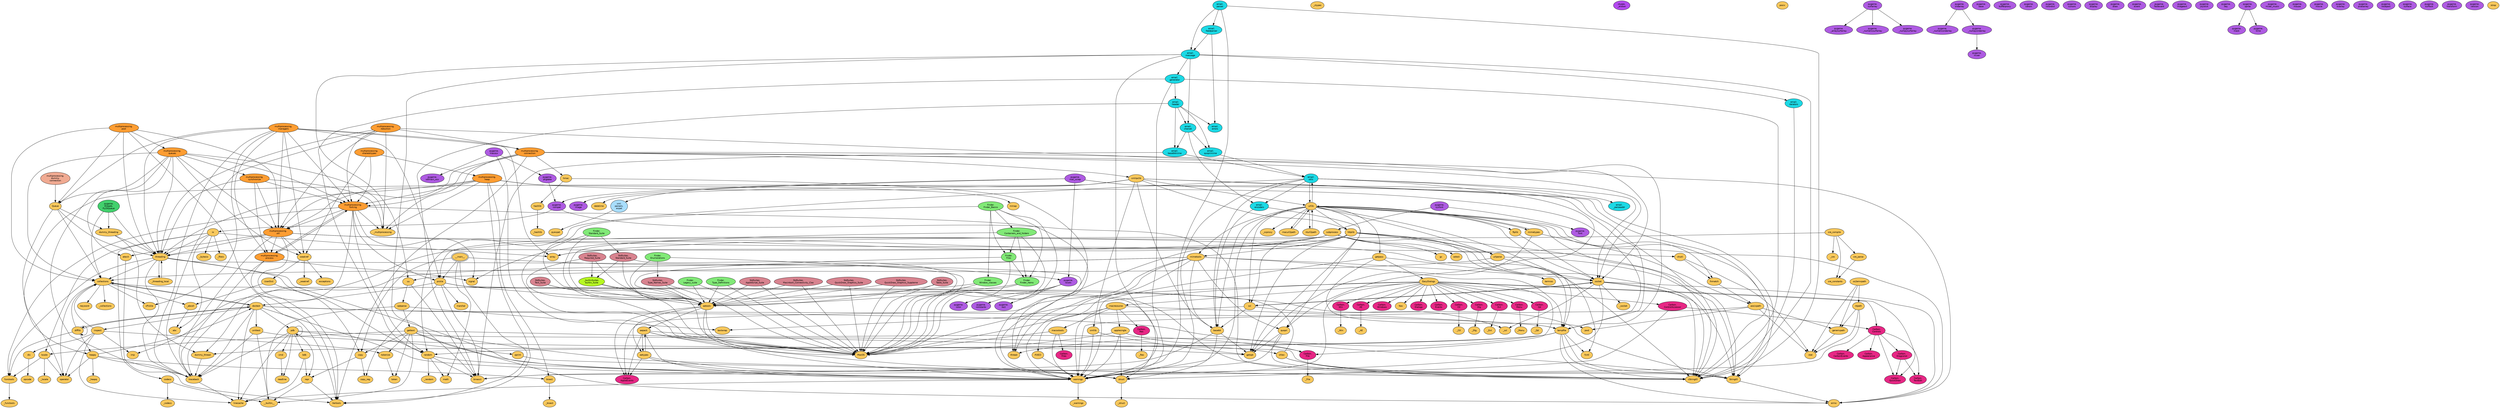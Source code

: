 digraph G {
ranksep=1.0;
node [style=filled,fontname=Helvetica,fontsize=10];
Carbon_AE -> _AE [weight=4];
Carbon_AE [label="Carbon\.\nAE",fillcolor="#e72785"];
Carbon_Appearance [label="Carbon\.\nAppearance",fillcolor="#e72785"];
Carbon_AppleEvents [label="Carbon\.\nAppleEvents",fillcolor="#e72785"];
Carbon_CarbonEvents [label="Carbon\.\nCarbonEvents",fillcolor="#e72785"];
Carbon_ControlAccessor -> Carbon_Controls;
Carbon_ControlAccessor -> struct;
Carbon_ControlAccessor [label="Carbon\.\nControlAccessor",fillcolor="#e72785"];
Carbon_Controls -> Carbon_Appearance;
Carbon_Controls -> Carbon_CarbonEvents;
Carbon_Controls -> Carbon_Dragconst;
Carbon_Controls -> Carbon_QuickDraw;
Carbon_Controls -> Carbon_TextEdit;
Carbon_Controls [label="Carbon\.\nControls",fillcolor="#e72785"];
Carbon_Ctl -> _Ctl [weight=4];
Carbon_Ctl [label="Carbon\.\nCtl",fillcolor="#e72785"];
Carbon_Dialogs [label="Carbon\.\nDialogs",fillcolor="#e72785"];
Carbon_Dlg -> _Dlg [weight=4];
Carbon_Dlg [label="Carbon\.\nDlg",fillcolor="#e72785"];
Carbon_Dragconst -> Carbon_QuickDraw;
Carbon_Dragconst -> Carbon_TextEdit;
Carbon_Dragconst [label="Carbon\.\nDragconst",fillcolor="#e72785"];
Carbon_Events [label="Carbon\.\nEvents",fillcolor="#e72785"];
Carbon_Evt -> _Evt [weight=4];
Carbon_Evt [label="Carbon\.\nEvt",fillcolor="#e72785"];
Carbon_File -> _File [weight=4];
Carbon_File [label="Carbon\.\nFile",fillcolor="#e72785"];
Carbon_Files [label="Carbon\.\nFiles",fillcolor="#e72785"];
Carbon_Menu -> _Menu [weight=4];
Carbon_Menu [label="Carbon\.\nMenu",fillcolor="#e72785"];
Carbon_Qd -> _Qd [weight=4];
Carbon_Qd [label="Carbon\.\nQd",fillcolor="#e72785"];
Carbon_QuickDraw [label="Carbon\.\nQuickDraw",fillcolor="#e72785"];
Carbon_Res -> _Res [weight=4];
Carbon_Res [label="Carbon\.\nRes",fillcolor="#e72785"];
Carbon_TextEdit [label="Carbon\.\nTextEdit",fillcolor="#e72785"];
Carbon_Win -> _Win [weight=4];
Carbon_Win [label="Carbon\.\nWin",fillcolor="#e72785"];
Carbon_Windows [label="Carbon\.\nWindows",fillcolor="#e72785"];
EasyDialogs -> Carbon_AE;
EasyDialogs -> Carbon_AppleEvents;
EasyDialogs -> Carbon_ControlAccessor;
EasyDialogs -> Carbon_Controls;
EasyDialogs -> Carbon_Ctl;
EasyDialogs -> Carbon_Dialogs;
EasyDialogs -> Carbon_Dlg;
EasyDialogs -> Carbon_Events;
EasyDialogs -> Carbon_Evt;
EasyDialogs -> Carbon_File;
EasyDialogs -> Carbon_Menu;
EasyDialogs -> Carbon_Qd;
EasyDialogs -> Carbon_QuickDraw;
EasyDialogs -> Carbon_Win;
EasyDialogs -> Carbon_Windows;
EasyDialogs -> MacOS;
EasyDialogs -> Nav;
EasyDialogs -> macresource;
EasyDialogs -> warnings;
EasyDialogs [label="EasyDialogs",fillcolor="#f8c85c"];
Finder_Containers_and_folders -> Finder_Files;
Finder_Containers_and_folders -> Finder_Finder_items;
Finder_Containers_and_folders -> MacOS;
Finder_Containers_and_folders -> aetools;
Finder_Containers_and_folders [label="Finder\.\nContainers_and_folders",fillcolor="#81e977"];
Finder_Enumerations -> MacOS;
Finder_Enumerations -> StdSuites_Type_Names_Suite;
Finder_Enumerations -> aetools;
Finder_Enumerations [label="Finder\.\nEnumerations",fillcolor="#81e977"];
Finder_Files -> Finder_Finder_items;
Finder_Files -> MacOS;
Finder_Files -> aetools;
Finder_Files [label="Finder\.\nFiles",fillcolor="#81e977"];
Finder_Finder_Basics -> Finder_Containers_and_folders;
Finder_Finder_Basics -> Finder_Files;
Finder_Finder_Basics -> Finder_Finder_items;
Finder_Finder_Basics -> Finder_Window_classes;
Finder_Finder_Basics -> MacOS;
Finder_Finder_Basics -> aetools;
Finder_Finder_Basics [label="Finder\.\nFinder_Basics",fillcolor="#81e977"];
Finder_Finder_items -> MacOS;
Finder_Finder_items -> aetools;
Finder_Finder_items [label="Finder\.\nFinder_items",fillcolor="#81e977"];
Finder_Legacy_suite -> MacOS;
Finder_Legacy_suite -> aetools;
Finder_Legacy_suite [label="Finder\.\nLegacy_suite",fillcolor="#81e977"];
Finder_Standard_Suite -> MacOS;
Finder_Standard_Suite -> StdSuites_Standard_Suite;
Finder_Standard_Suite -> aetools;
Finder_Standard_Suite [label="Finder\.\nStandard_Suite",fillcolor="#81e977"];
Finder_Type_Definitions -> MacOS;
Finder_Type_Definitions -> aetools;
Finder_Type_Definitions [label="Finder\.\nType_Definitions",fillcolor="#81e977"];
Finder_Window_classes -> MacOS;
Finder_Window_classes -> aetools;
Finder_Window_classes [label="Finder\.\nWindow_classes",fillcolor="#81e977"];
MacOS [label="MacOS",fillcolor="#f8c85c"];
Nav [label="Nav",fillcolor="#f8c85c"];
Queue -> collections;
Queue -> dummy_threading;
Queue -> heapq;
Queue -> threading;
Queue [label="Queue",fillcolor="#f8c85c"];
StdSuites_AppleScript_Suite -> MacOS;
StdSuites_AppleScript_Suite -> aetools;
StdSuites_AppleScript_Suite [label="StdSuites\.\nAppleScript_Suite",fillcolor="#d8838f"];
StdSuites_Macintosh_Connectivity_Clas -> MacOS;
StdSuites_Macintosh_Connectivity_Clas -> aetools;
StdSuites_Macintosh_Connectivity_Clas [label="StdSuites\.\nMacintosh_Connectivity_Clas",fillcolor="#d8838f"];
StdSuites_QuickDraw_Graphics_Suite -> MacOS;
StdSuites_QuickDraw_Graphics_Suite -> aetools;
StdSuites_QuickDraw_Graphics_Suite [label="StdSuites\.\nQuickDraw_Graphics_Suite",fillcolor="#d8838f"];
StdSuites_QuickDraw_Graphics_Suppleme -> MacOS;
StdSuites_QuickDraw_Graphics_Suppleme -> aetools;
StdSuites_QuickDraw_Graphics_Suppleme [label="StdSuites\.\nQuickDraw_Graphics_Suppleme",fillcolor="#d8838f"];
StdSuites_Required_Suite -> MacOS;
StdSuites_Required_Suite -> _builtinSuites_builtin_Suite;
StdSuites_Required_Suite -> aetools;
StdSuites_Required_Suite [label="StdSuites\.\nRequired_Suite",fillcolor="#d8838f"];
StdSuites_Standard_Suite -> MacOS;
StdSuites_Standard_Suite -> _builtinSuites_builtin_Suite;
StdSuites_Standard_Suite -> aetools;
StdSuites_Standard_Suite [label="StdSuites\.\nStandard_Suite",fillcolor="#d8838f"];
StdSuites_Table_Suite -> MacOS;
StdSuites_Table_Suite -> aetools;
StdSuites_Table_Suite [label="StdSuites\.\nTable_Suite",fillcolor="#d8838f"];
StdSuites_Text_Suite -> MacOS;
StdSuites_Text_Suite -> aetools;
StdSuites_Text_Suite [label="StdSuites\.\nText_Suite",fillcolor="#d8838f"];
StdSuites_Type_Names_Suite -> MacOS;
StdSuites_Type_Names_Suite -> aetools;
StdSuites_Type_Names_Suite [label="StdSuites\.\nType_Names_Suite",fillcolor="#d8838f"];
StringIO -> errno;
StringIO [label="StringIO",fillcolor="#f8c85c"];
UserDict -> _abcoll [weight=4];
UserDict -> copy;
UserDict [label="UserDict",fillcolor="#f8c85c"];
_AE [label="_AE",fillcolor="#f8c85c"];
_Ctl [label="_Ctl",fillcolor="#f8c85c"];
_Dlg [label="_Dlg",fillcolor="#f8c85c"];
_Evt [label="_Evt",fillcolor="#f8c85c"];
_File [label="_File",fillcolor="#f8c85c"];
_Menu [label="_Menu",fillcolor="#f8c85c"];
_Qd [label="_Qd",fillcolor="#f8c85c"];
_Res [label="_Res",fillcolor="#f8c85c"];
_Win [label="_Win",fillcolor="#f8c85c"];
__builtin__ [label="__builtin__",fillcolor="#f8c85c"];
__main__ -> copy;
__main__ -> itertools;
__main__ -> math;
__main__ -> pickle;
__main__ -> pygame_locals;
__main__ [label="__main__",fillcolor="#f8c85c",peripheries=2];
_abcoll -> abc;
_abcoll [label="_abcoll",fillcolor="#f8c85c"];
_bisect [label="_bisect",fillcolor="#f8c85c"];
_builtinSuites_builtin_Suite -> MacOS;
_builtinSuites_builtin_Suite -> aetools;
_builtinSuites_builtin_Suite [label="_builtinSuites\.\nbuiltin_Suite",fillcolor="#b6f721"];
_bytesio [label="_bytesio",fillcolor="#f8c85c"];
_codecs [label="_codecs",fillcolor="#f8c85c"];
_collections [label="_collections",fillcolor="#f8c85c"];
_ctypes [label="_ctypes",fillcolor="#f8c85c"];
_fileio [label="_fileio",fillcolor="#f8c85c"];
_functools [label="_functools",fillcolor="#f8c85c"];
_hashlib [label="_hashlib",fillcolor="#f8c85c"];
_heapq [label="_heapq",fillcolor="#f8c85c"];
_locale [label="_locale",fillcolor="#f8c85c"];
_multiprocessing [label="_multiprocessing",fillcolor="#f8c85c"];
_random [label="_random",fillcolor="#f8c85c"];
_scproxy [label="_scproxy",fillcolor="#f8c85c"];
_socket [label="_socket",fillcolor="#f8c85c"];
_sre [label="_sre",fillcolor="#f8c85c"];
_ssl [label="_ssl",fillcolor="#f8c85c"];
_struct [label="_struct",fillcolor="#f8c85c"];
_threading_local -> threading;
_threading_local [label="_threading_local",fillcolor="#f8c85c"];
_warnings [label="_warnings",fillcolor="#f8c85c"];
_weakref [label="_weakref",fillcolor="#f8c85c"];
abc [label="abc",fillcolor="#f8c85c"];
aepack -> Carbon_AppleEvents;
aepack -> Carbon_File;
aepack -> MacOS;
aepack -> aetypes;
aepack -> struct;
aepack -> warnings;
aepack [label="aepack",fillcolor="#f8c85c"];
aetools -> Carbon_AppleEvents;
aetools -> MacOS;
aetools -> aepack;
aetools -> aetypes;
aetools -> warnings;
aetools [label="aetools",fillcolor="#f8c85c"];
aetypes -> Carbon_AppleEvents;
aetypes -> aepack;
aetypes -> struct;
aetypes -> warnings;
aetypes [label="aetypes",fillcolor="#f8c85c"];
applesingle -> Carbon_File;
applesingle -> MacOS;
applesingle -> struct;
applesingle -> warnings;
applesingle [label="applesingle",fillcolor="#f8c85c"];
array [label="array",fillcolor="#f8c85c"];
atexit -> traceback;
atexit [label="atexit",fillcolor="#f8c85c"];
base64 -> binascii;
base64 -> getopt;
base64 -> struct;
base64 [label="base64",fillcolor="#f8c85c"];
bdb -> linecache;
bdb -> repr;
bdb [label="bdb",fillcolor="#f8c85c"];
binascii [label="binascii",fillcolor="#f8c85c"];
bisect -> _bisect [weight=4];
bisect [label="bisect",fillcolor="#f8c85c"];
cPickle [label="cPickle",fillcolor="#f8c85c"];
cStringIO [label="cStringIO",fillcolor="#f8c85c"];
cmd -> readline;
cmd [label="cmd",fillcolor="#f8c85c"];
codecs -> __builtin__ [weight=4];
codecs -> _codecs [weight=4];
codecs [label="codecs",fillcolor="#f8c85c"];
collections -> _abcoll [weight=4];
collections -> _collections [weight=4];
collections -> cPickle;
collections -> doctest;
collections -> keyword;
collections -> operator;
collections [label="collections",fillcolor="#f8c85c"];
copy -> copy_reg;
copy -> repr;
copy [label="copy",fillcolor="#f8c85c"];
copy_reg [label="copy_reg",fillcolor="#f8c85c"];
ctypes__endian [label="ctypes\.\n_endian",fillcolor="#b34aef"];
datetime [label="datetime",fillcolor="#f8c85c"];
difflib -> collections;
difflib -> difflib;
difflib -> doctest;
difflib -> functools;
difflib -> heapq;
difflib [label="difflib",fillcolor="#f8c85c"];
dis -> opcode;
dis [label="dis",fillcolor="#f8c85c"];
doctest -> StringIO;
doctest -> collections;
doctest -> difflib;
doctest -> inspect;
doctest -> linecache;
doctest -> pdb;
doctest -> tempfile;
doctest -> traceback;
doctest -> unittest;
doctest -> warnings;
doctest [label="doctest",fillcolor="#f8c85c"];
dummy_thread -> traceback;
dummy_thread [label="dummy_thread",fillcolor="#f8c85c"];
dummy_threading -> dummy_thread;
dummy_threading -> threading;
dummy_threading [label="dummy_threading",fillcolor="#f8c85c"];
email__parseaddr [label="email\.\n_parseaddr",fillcolor="#1cd9e5"];
email_base64mime -> binascii;
email_base64mime -> email_utils;
email_base64mime [label="email\.\nbase64mime",fillcolor="#1cd9e5"];
email_charset -> email_base64mime;
email_charset -> email_encoders;
email_charset -> email_quoprimime;
email_charset [label="email\.\ncharset",fillcolor="#1cd9e5"];
email_encoders -> base64;
email_encoders -> quopri;
email_encoders [label="email\.\nencoders",fillcolor="#1cd9e5"];
email_errors [label="email\.\nerrors",fillcolor="#1cd9e5"];
email_feedparser -> email_errors;
email_feedparser -> email_message;
email_feedparser [label="email\.\nfeedparser",fillcolor="#1cd9e5"];
email_generator -> cStringIO;
email_generator -> email_header;
email_generator -> random;
email_generator -> warnings;
email_generator [label="email\.\ngenerator",fillcolor="#1cd9e5"];
email_header -> binascii;
email_header -> email_base64mime;
email_header -> email_charset;
email_header -> email_errors;
email_header -> email_quoprimime;
email_header [label="email\.\nheader",fillcolor="#1cd9e5"];
email_iterators -> cStringIO;
email_iterators [label="email\.\niterators",fillcolor="#1cd9e5"];
email_message -> binascii;
email_message -> cStringIO;
email_message -> email_charset;
email_message -> email_generator;
email_message -> email_iterators;
email_message -> uu;
email_message -> warnings;
email_message [label="email\.\nmessage",fillcolor="#1cd9e5"];
email_parser -> cStringIO;
email_parser -> email_feedparser;
email_parser -> email_message;
email_parser -> warnings;
email_parser [label="email\.\nparser",fillcolor="#1cd9e5"];
email_quoprimime -> email_utils;
email_quoprimime [label="email\.\nquoprimime",fillcolor="#1cd9e5"];
email_utils -> base64;
email_utils -> email__parseaddr [weight=4];
email_utils -> email_encoders;
email_utils -> quopri;
email_utils -> random;
email_utils -> socket;
email_utils -> urllib;
email_utils -> warnings;
email_utils [label="email\.\nutils",fillcolor="#1cd9e5"];
errno [label="errno",fillcolor="#f8c85c"];
exceptions [label="exceptions",fillcolor="#f8c85c"];
fcntl [label="fcntl",fillcolor="#f8c85c"];
fnmatch -> posixpath;
fnmatch [label="fnmatch",fillcolor="#f8c85c"];
ftplib -> socket;
ftplib [label="ftplib",fillcolor="#f8c85c"];
functools -> _functools [weight=4];
functools [label="functools",fillcolor="#f8c85c"];
gc [label="gc",fillcolor="#f8c85c"];
genericpath -> stat;
genericpath [label="genericpath",fillcolor="#f8c85c"];
getopt [label="getopt",fillcolor="#f8c85c"];
getpass -> EasyDialogs;
getpass -> pwd;
getpass -> termios;
getpass -> warnings;
getpass [label="getpass",fillcolor="#f8c85c"];
gettext -> StringIO;
gettext -> __builtin__ [weight=4];
gettext -> cStringIO;
gettext -> copy;
gettext -> errno;
gettext -> locale;
gettext -> struct;
gettext -> token;
gettext -> tokenize;
gettext [label="gettext",fillcolor="#f8c85c"];
hashlib -> _hashlib [weight=4];
hashlib [label="hashlib",fillcolor="#f8c85c"];
heapq -> _heapq [weight=4];
heapq -> bisect;
heapq -> doctest;
heapq -> itertools;
heapq -> operator;
heapq [label="heapq",fillcolor="#f8c85c"];
hmac -> hashlib;
hmac -> warnings;
hmac [label="hmac",fillcolor="#f8c85c"];
httplib -> StringIO;
httplib -> array;
httplib -> cStringIO;
httplib -> getopt;
httplib -> mimetools;
httplib -> socket;
httplib -> ssl;
httplib -> urlparse;
httplib -> warnings;
httplib [label="httplib",fillcolor="#f8c85c"];
imp [label="imp",fillcolor="#f8c85c"];
inspect -> collections;
inspect -> dis;
inspect -> imp;
inspect -> linecache;
inspect -> operator;
inspect -> tokenize;
inspect [label="inspect",fillcolor="#f8c85c"];
io -> _bytesio [weight=4];
io -> _fileio [weight=4];
io -> abc;
io -> array;
io -> codecs;
io -> locale;
io -> threading;
io [label="io",fillcolor="#f8c85c"];
itertools [label="itertools",fillcolor="#f8c85c"];
keyword [label="keyword",fillcolor="#f8c85c"];
linecache [label="linecache",fillcolor="#f8c85c"];
locale -> _locale [weight=4];
locale -> functools;
locale -> operator;
locale [label="locale",fillcolor="#f8c85c"];
macostools -> Carbon_Files;
macostools -> MacOS;
macostools -> warnings;
macostools [label="macostools",fillcolor="#f8c85c"];
macresource -> Carbon_Res;
macresource -> MacOS;
macresource -> applesingle;
macresource -> macostools;
macresource -> tempfile;
macresource -> warnings;
macresource [label="macresource",fillcolor="#f8c85c"];
macurl2path -> urllib;
macurl2path [label="macurl2path",fillcolor="#f8c85c"];
marshal [label="marshal",fillcolor="#f8c85c"];
math [label="math",fillcolor="#f8c85c"];
mimetools -> base64;
mimetools -> dummy_thread;
mimetools -> quopri;
mimetools -> rfc822;
mimetools -> socket;
mimetools -> tempfile;
mimetools -> thread;
mimetools -> uu;
mimetools -> warnings;
mimetools [label="mimetools",fillcolor="#f8c85c"];
mimetypes -> getopt;
mimetypes -> posixpath;
mimetypes -> urllib;
mimetypes [label="mimetypes",fillcolor="#f8c85c"];
mmap [label="mmap",fillcolor="#f8c85c"];
multiprocessing_connection -> _multiprocessing [weight=4];
multiprocessing_connection -> errno;
multiprocessing_connection -> hmac;
multiprocessing_connection -> itertools;
multiprocessing_connection -> multiprocessing_forking;
multiprocessing_connection -> multiprocessing_util;
multiprocessing_connection -> socket;
multiprocessing_connection -> tempfile;
multiprocessing_connection -> xmlrpclib;
multiprocessing_connection [label="multiprocessing\.\nconnection",fillcolor="#fe9d32"];
multiprocessing_dummy_connection -> Queue;
multiprocessing_dummy_connection [label="multiprocessing\.\ndummy\.\nconnection",fillcolor="#f0aa92"];
multiprocessing_forking -> _multiprocessing [weight=4];
multiprocessing_forking -> functools;
multiprocessing_forking -> imp;
multiprocessing_forking -> multiprocessing_process;
multiprocessing_forking -> multiprocessing_util;
multiprocessing_forking -> pickle;
multiprocessing_forking -> random;
multiprocessing_forking -> signal;
multiprocessing_forking -> thread;
multiprocessing_forking [label="multiprocessing\.\nforking",fillcolor="#fe9d32"];
multiprocessing_heap -> _multiprocessing [weight=4];
multiprocessing_heap -> bisect;
multiprocessing_heap -> itertools;
multiprocessing_heap -> mmap;
multiprocessing_heap -> multiprocessing_forking;
multiprocessing_heap -> multiprocessing_util;
multiprocessing_heap -> tempfile;
multiprocessing_heap -> threading;
multiprocessing_heap [label="multiprocessing\.\nheap",fillcolor="#fe9d32"];
multiprocessing_managers -> Queue;
multiprocessing_managers -> array;
multiprocessing_managers -> cPickle;
multiprocessing_managers -> multiprocessing_connection;
multiprocessing_managers -> multiprocessing_forking;
multiprocessing_managers -> multiprocessing_process;
multiprocessing_managers -> multiprocessing_util;
multiprocessing_managers -> pickle;
multiprocessing_managers -> threading;
multiprocessing_managers -> traceback;
multiprocessing_managers -> weakref;
multiprocessing_managers [label="multiprocessing\.\nmanagers",fillcolor="#fe9d32"];
multiprocessing_pool -> Queue;
multiprocessing_pool -> collections;
multiprocessing_pool -> itertools;
multiprocessing_pool -> multiprocessing_queues;
multiprocessing_pool -> multiprocessing_util;
multiprocessing_pool -> threading;
multiprocessing_pool [label="multiprocessing\.\npool",fillcolor="#fe9d32"];
multiprocessing_process -> itertools;
multiprocessing_process -> multiprocessing_forking;
multiprocessing_process -> signal;
multiprocessing_process -> traceback;
multiprocessing_process [label="multiprocessing\.\nprocess",fillcolor="#fe9d32"];
multiprocessing_queues -> Queue;
multiprocessing_queues -> _multiprocessing [weight=4];
multiprocessing_queues -> atexit;
multiprocessing_queues -> collections;
multiprocessing_queues -> multiprocessing_forking;
multiprocessing_queues -> multiprocessing_synchronize;
multiprocessing_queues -> multiprocessing_util;
multiprocessing_queues -> threading;
multiprocessing_queues -> traceback;
multiprocessing_queues -> weakref;
multiprocessing_queues [label="multiprocessing\.\nqueues",fillcolor="#fe9d32"];
multiprocessing_reduction -> _multiprocessing [weight=4];
multiprocessing_reduction -> multiprocessing_connection;
multiprocessing_reduction -> multiprocessing_forking;
multiprocessing_reduction -> multiprocessing_util;
multiprocessing_reduction -> socket;
multiprocessing_reduction -> threading;
multiprocessing_reduction -> traceback;
multiprocessing_reduction [label="multiprocessing\.\nreduction",fillcolor="#fe9d32"];
multiprocessing_sharedctypes -> multiprocessing_forking;
multiprocessing_sharedctypes -> multiprocessing_heap;
multiprocessing_sharedctypes -> weakref;
multiprocessing_sharedctypes [label="multiprocessing\.\nsharedctypes",fillcolor="#fe9d32"];
multiprocessing_synchronize -> _multiprocessing [weight=4];
multiprocessing_synchronize -> multiprocessing_forking;
multiprocessing_synchronize -> multiprocessing_process;
multiprocessing_synchronize -> multiprocessing_util;
multiprocessing_synchronize -> threading;
multiprocessing_synchronize [label="multiprocessing\.\nsynchronize",fillcolor="#fe9d32"];
multiprocessing_util -> atexit;
multiprocessing_util -> itertools;
multiprocessing_util -> multiprocessing_process;
multiprocessing_util -> shutil;
multiprocessing_util -> tempfile;
multiprocessing_util -> threading;
multiprocessing_util -> traceback;
multiprocessing_util -> weakref;
multiprocessing_util [label="multiprocessing\.\nutil",fillcolor="#fe9d32"];
ntpath -> genericpath;
ntpath -> stat;
ntpath -> warnings;
ntpath [label="ntpath",fillcolor="#f8c85c"];
nturl2path -> urllib;
nturl2path [label="nturl2path",fillcolor="#f8c85c"];
opcode [label="opcode",fillcolor="#f8c85c"];
operator [label="operator",fillcolor="#f8c85c"];
optparse -> __builtin__ [weight=4];
optparse -> gettext;
optparse -> textwrap;
optparse [label="optparse",fillcolor="#f8c85c"];
os2emxpath -> genericpath;
os2emxpath -> ntpath;
os2emxpath -> stat;
os2emxpath [label="os2emxpath",fillcolor="#f8c85c"];
pdb -> bdb;
pdb -> cmd;
pdb -> linecache;
pdb -> pdb;
pdb -> pprint;
pdb -> readline;
pdb -> repr;
pdb -> shlex;
pdb -> traceback;
pdb [label="pdb",fillcolor="#f8c85c"];
pickle -> StringIO;
pickle -> binascii;
pickle -> cStringIO;
pickle -> copy_reg;
pickle -> doctest;
pickle -> marshal;
pickle -> struct;
pickle [label="pickle",fillcolor="#f8c85c"];
posix [label="posix",fillcolor="#f8c85c"];
posixpath -> genericpath;
posixpath -> pwd;
posixpath -> stat;
posixpath -> warnings;
posixpath [label="posixpath",fillcolor="#f8c85c"];
pprint -> cStringIO;
pprint [label="pprint",fillcolor="#f8c85c"];
pwd [label="pwd",fillcolor="#f8c85c"];
pyexpat [label="pyexpat",fillcolor="#f8c85c"];
pygame__arraysurfarray [label="pygame\.\n_arraysurfarray",fillcolor="#ae5be2"];
pygame__numericsndarray [label="pygame\.\n_numericsndarray",fillcolor="#ae5be2"];
pygame__numericsurfarray [label="pygame\.\n_numericsurfarray",fillcolor="#ae5be2"];
pygame__numpysndarray -> pygame_mixer;
pygame__numpysndarray [label="pygame\.\n_numpysndarray",fillcolor="#ae5be2"];
pygame__numpysurfarray [label="pygame\.\n_numpysurfarray",fillcolor="#ae5be2"];
pygame_base [label="pygame\.\nbase",fillcolor="#ae5be2"];
pygame_bufferproxy [label="pygame\.\nbufferproxy",fillcolor="#ae5be2"];
pygame_cdrom [label="pygame\.\ncdrom",fillcolor="#ae5be2"];
pygame_color [label="pygame\.\ncolor",fillcolor="#ae5be2"];
pygame_colordict [label="pygame\.\ncolordict",fillcolor="#ae5be2"];
pygame_compat -> cStringIO;
pygame_compat -> io;
pygame_compat [label="pygame\.\ncompat",fillcolor="#ae5be2"];
pygame_constants [label="pygame\.\nconstants",fillcolor="#ae5be2"];
pygame_cursors [label="pygame\.\ncursors",fillcolor="#ae5be2"];
pygame_display [label="pygame\.\ndisplay",fillcolor="#ae5be2"];
pygame_draw [label="pygame\.\ndraw",fillcolor="#ae5be2"];
pygame_event [label="pygame\.\nevent",fillcolor="#ae5be2"];
pygame_fastevent [label="pygame\.\nfastevent",fillcolor="#ae5be2"];
pygame_font [label="pygame\.\nfont",fillcolor="#ae5be2"];
pygame_image [label="pygame\.\nimage",fillcolor="#ae5be2"];
pygame_imageext [label="pygame\.\nimageext",fillcolor="#ae5be2"];
pygame_joystick [label="pygame\.\njoystick",fillcolor="#ae5be2"];
pygame_key [label="pygame\.\nkey",fillcolor="#ae5be2"];
pygame_locals -> pygame_color;
pygame_locals -> pygame_constants;
pygame_locals -> pygame_rect;
pygame_locals [label="pygame\.\nlocals",fillcolor="#ae5be2"];
pygame_mac_scrap -> cStringIO;
pygame_mac_scrap -> pygame_compat;
pygame_mac_scrap -> pygame_image;
pygame_mac_scrap -> pygame_locals;
pygame_mac_scrap -> tempfile;
pygame_mac_scrap [label="pygame\.\nmac_scrap",fillcolor="#ae5be2"];
pygame_macosx -> MacOS;
pygame_macosx -> pygame_pkgdata;
pygame_macosx -> pygame_sdlmain_osx;
pygame_macosx [label="pygame\.\nmacosx",fillcolor="#ae5be2"];
pygame_mask [label="pygame\.\nmask",fillcolor="#ae5be2"];
pygame_mixer [label="pygame\.\nmixer",fillcolor="#ae5be2"];
pygame_mixer_music [label="pygame\.\nmixer_music",fillcolor="#ae5be2"];
pygame_mouse [label="pygame\.\nmouse",fillcolor="#ae5be2"];
pygame_movie [label="pygame\.\nmovie",fillcolor="#ae5be2"];
pygame_overlay [label="pygame\.\noverlay",fillcolor="#ae5be2"];
pygame_pixelarray [label="pygame\.\npixelarray",fillcolor="#ae5be2"];
pygame_pkgdata -> pygame_compat;
pygame_pkgdata [label="pygame\.\npkgdata",fillcolor="#ae5be2"];
pygame_rect [label="pygame\.\nrect",fillcolor="#ae5be2"];
pygame_rwobject [label="pygame\.\nrwobject",fillcolor="#ae5be2"];
pygame_sdlmain_osx [label="pygame\.\nsdlmain_osx",fillcolor="#ae5be2"];
pygame_sndarray -> pygame__numericsndarray [weight=4];
pygame_sndarray -> pygame__numpysndarray [weight=4];
pygame_sndarray [label="pygame\.\nsndarray",fillcolor="#ae5be2"];
pygame_sprite -> pygame_mask;
pygame_sprite -> pygame_time;
pygame_sprite [label="pygame\.\nsprite",fillcolor="#ae5be2"];
pygame_surface [label="pygame\.\nsurface",fillcolor="#ae5be2"];
pygame_surfarray -> pygame__arraysurfarray [weight=4];
pygame_surfarray -> pygame__numericsurfarray [weight=4];
pygame_surfarray -> pygame__numpysurfarray [weight=4];
pygame_surfarray [label="pygame\.\nsurfarray",fillcolor="#ae5be2"];
pygame_surflock [label="pygame\.\nsurflock",fillcolor="#ae5be2"];
pygame_sysfont -> pygame_font;
pygame_sysfont -> subprocess;
pygame_sysfont [label="pygame\.\nsysfont",fillcolor="#ae5be2"];
pygame_threads_Py25Queue -> collections;
pygame_threads_Py25Queue -> dummy_threading;
pygame_threads_Py25Queue -> threading;
pygame_threads_Py25Queue [label="pygame\.\nthreads\.\nPy25Queue",fillcolor="#42d06d"];
pygame_time [label="pygame\.\ntime",fillcolor="#ae5be2"];
pygame_transform [label="pygame\.\ntransform",fillcolor="#ae5be2"];
pygame_version [label="pygame\.\nversion",fillcolor="#ae5be2"];
quopri -> binascii;
quopri -> cStringIO;
quopri -> getopt;
quopri [label="quopri",fillcolor="#f8c85c"];
random -> _random [weight=4];
random -> binascii;
random -> math;
random -> warnings;
random [label="random",fillcolor="#f8c85c"];
readline [label="readline",fillcolor="#f8c85c"];
repr -> __builtin__ [weight=4];
repr -> itertools;
repr [label="repr",fillcolor="#f8c85c"];
rfc822 -> warnings;
rfc822 [label="rfc822",fillcolor="#f8c85c"];
select [label="select",fillcolor="#f8c85c"];
shlex -> StringIO;
shlex -> cStringIO;
shlex -> collections;
shlex [label="shlex",fillcolor="#f8c85c"];
shutil -> fnmatch;
shutil -> stat;
shutil [label="shutil",fillcolor="#f8c85c"];
signal [label="signal",fillcolor="#f8c85c"];
socket -> StringIO;
socket -> _socket [weight=4];
socket -> _ssl [weight=4];
socket -> cStringIO;
socket -> errno;
socket -> ssl;
socket -> warnings;
socket [label="socket",fillcolor="#f8c85c"];
sre_compile -> _sre [weight=4];
sre_compile -> array;
sre_compile -> sre_constants;
sre_compile -> sre_parse;
sre_compile [label="sre_compile",fillcolor="#f8c85c"];
sre_constants [label="sre_constants",fillcolor="#f8c85c"];
sre_parse -> sre_constants;
sre_parse [label="sre_parse",fillcolor="#f8c85c"];
ssl -> _ssl [weight=4];
ssl -> base64;
ssl -> socket;
ssl -> textwrap;
ssl [label="ssl",fillcolor="#f8c85c"];
stat [label="stat",fillcolor="#f8c85c"];
strop [label="strop",fillcolor="#f8c85c"];
struct -> _struct [weight=4];
struct [label="struct",fillcolor="#f8c85c"];
subprocess -> errno;
subprocess -> fcntl;
subprocess -> gc;
subprocess -> pickle;
subprocess -> select;
subprocess -> signal;
subprocess -> threading;
subprocess -> traceback;
subprocess [label="subprocess",fillcolor="#f8c85c"];
tempfile -> StringIO;
tempfile -> cStringIO;
tempfile -> dummy_thread;
tempfile -> errno;
tempfile -> fcntl;
tempfile -> random;
tempfile -> thread;
tempfile [label="tempfile",fillcolor="#f8c85c"];
termios [label="termios",fillcolor="#f8c85c"];
textwrap [label="textwrap",fillcolor="#f8c85c"];
thread [label="thread",fillcolor="#f8c85c"];
threading -> _threading_local [weight=4];
threading -> collections;
threading -> functools;
threading -> random;
threading -> thread;
threading -> traceback;
threading -> warnings;
threading [label="threading",fillcolor="#f8c85c"];
token [label="token",fillcolor="#f8c85c"];
tokenize -> token;
tokenize [label="tokenize",fillcolor="#f8c85c"];
traceback -> linecache;
traceback [label="traceback",fillcolor="#f8c85c"];
unittest -> __builtin__ [weight=4];
unittest -> getopt;
unittest -> traceback;
unittest [label="unittest",fillcolor="#f8c85c"];
urllib -> StringIO;
urllib -> _scproxy [weight=4];
urllib -> base64;
urllib -> cStringIO;
urllib -> email_utils;
urllib -> fnmatch;
urllib -> ftplib;
urllib -> getopt;
urllib -> getpass;
urllib -> httplib;
urllib -> macurl2path;
urllib -> mimetools;
urllib -> mimetypes;
urllib -> nturl2path;
urllib -> socket;
urllib -> ssl;
urllib -> tempfile;
urllib -> urlparse;
urllib -> warnings;
urllib [label="urllib",fillcolor="#f8c85c"];
urlparse -> StringIO;
urlparse -> cStringIO;
urlparse -> collections;
urlparse [label="urlparse",fillcolor="#f8c85c"];
uu -> binascii;
uu -> optparse;
uu [label="uu",fillcolor="#f8c85c"];
warnings -> _warnings [weight=4];
warnings -> linecache;
warnings [label="warnings",fillcolor="#f8c85c"];
weakref -> UserDict;
weakref -> _weakref [weight=4];
weakref -> exceptions;
weakref [label="weakref",fillcolor="#f8c85c"];
xml_parsers_expat -> pyexpat;
xml_parsers_expat [label="xml\.\nparsers\.\nexpat",fillcolor="#a8ddfc"];
xmllib -> getopt;
xmllib -> warnings;
xmllib [label="xmllib",fillcolor="#f8c85c"];
xmlrpclib -> StringIO;
xmlrpclib -> base64;
xmlrpclib -> cStringIO;
xmlrpclib -> datetime;
xmlrpclib -> httplib;
xmlrpclib -> operator;
xmlrpclib -> urllib;
xmlrpclib -> xml_parsers_expat;
xmlrpclib -> xmllib;
xmlrpclib [label="xmlrpclib",fillcolor="#f8c85c"];
}
